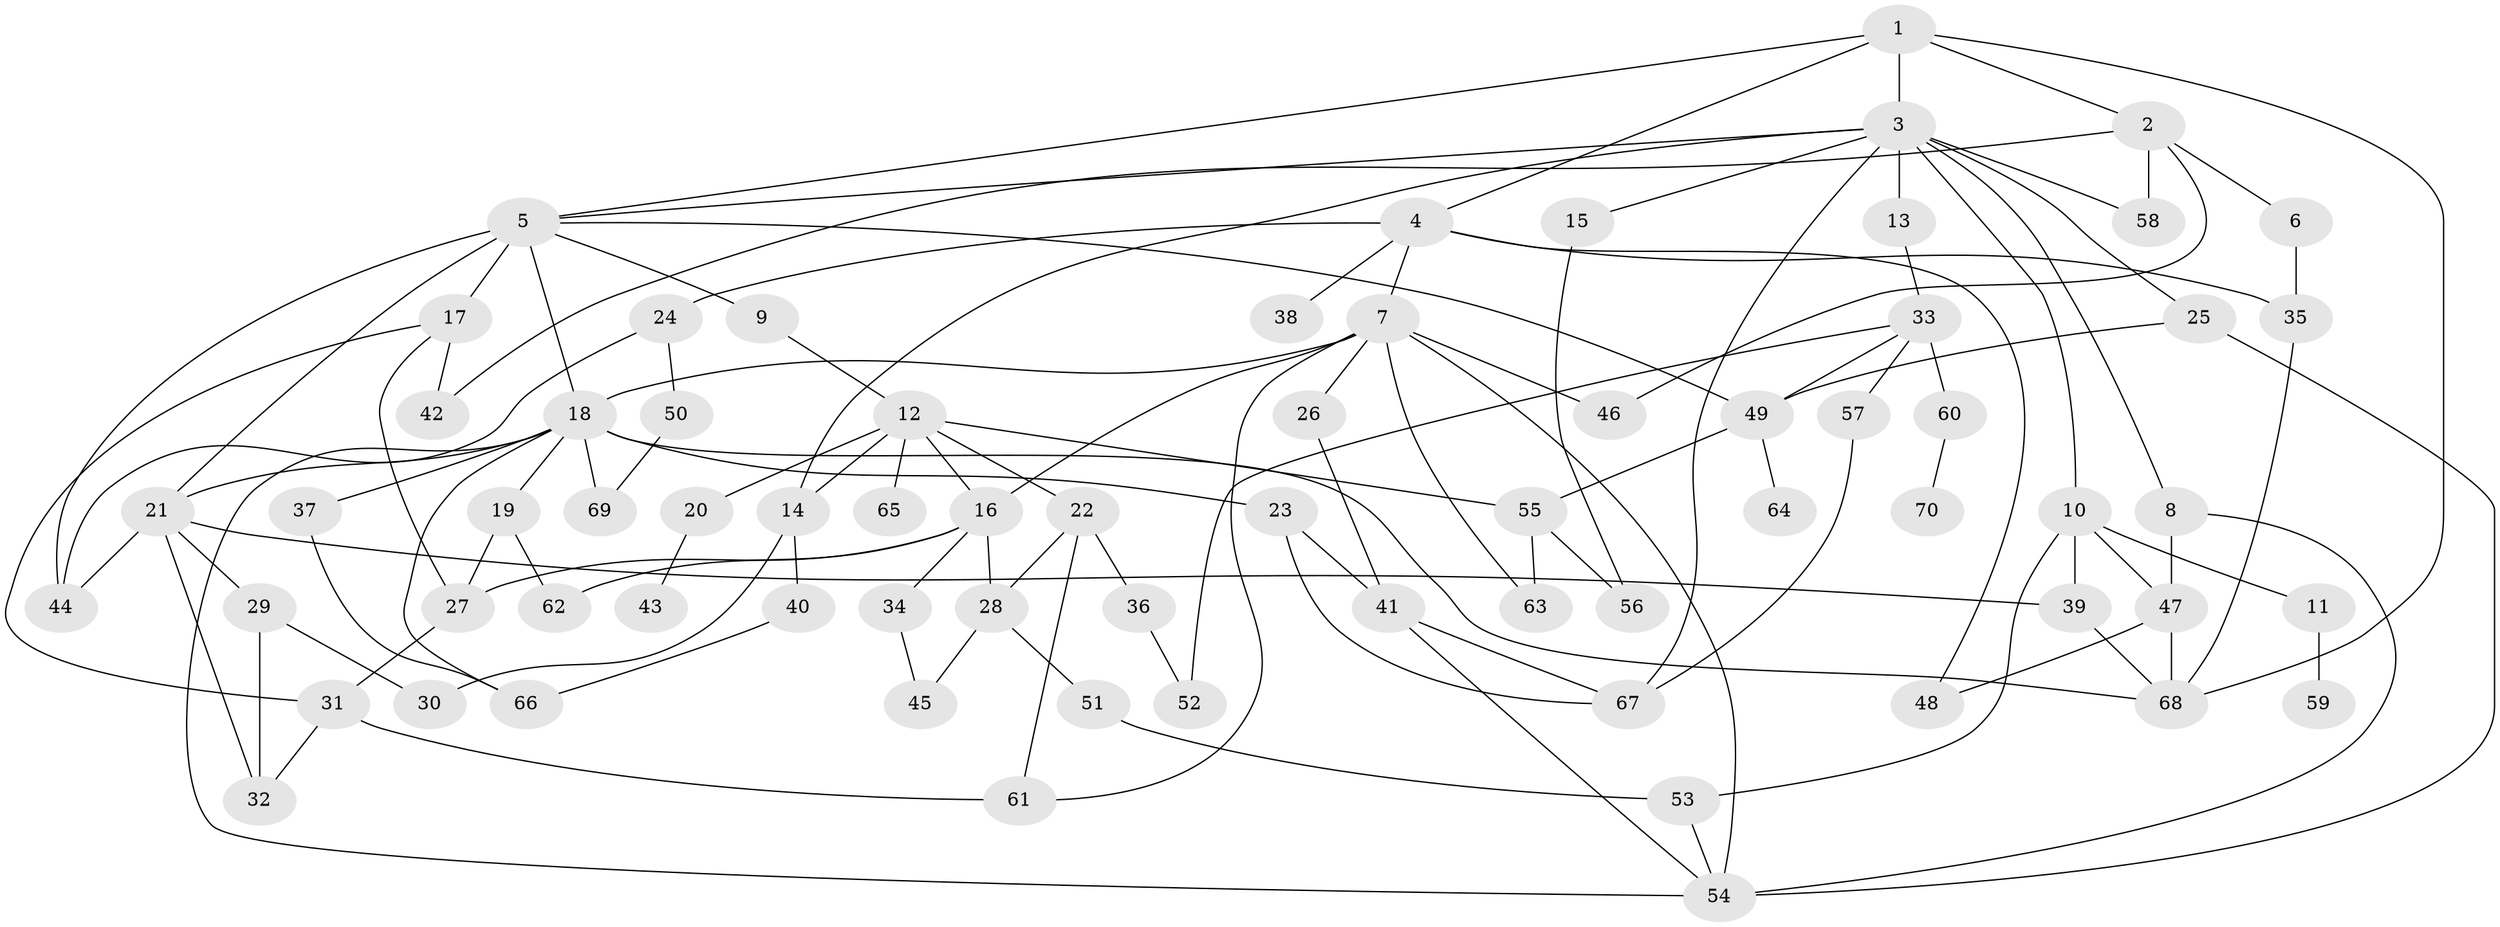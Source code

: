 // original degree distribution, {5: 0.06474820143884892, 11: 0.007194244604316547, 7: 0.014388489208633094, 2: 0.3597122302158273, 3: 0.18705035971223022, 8: 0.007194244604316547, 4: 0.1223021582733813, 10: 0.007194244604316547, 1: 0.2158273381294964, 6: 0.014388489208633094}
// Generated by graph-tools (version 1.1) at 2025/34/03/09/25 02:34:12]
// undirected, 70 vertices, 117 edges
graph export_dot {
graph [start="1"]
  node [color=gray90,style=filled];
  1;
  2;
  3;
  4;
  5;
  6;
  7;
  8;
  9;
  10;
  11;
  12;
  13;
  14;
  15;
  16;
  17;
  18;
  19;
  20;
  21;
  22;
  23;
  24;
  25;
  26;
  27;
  28;
  29;
  30;
  31;
  32;
  33;
  34;
  35;
  36;
  37;
  38;
  39;
  40;
  41;
  42;
  43;
  44;
  45;
  46;
  47;
  48;
  49;
  50;
  51;
  52;
  53;
  54;
  55;
  56;
  57;
  58;
  59;
  60;
  61;
  62;
  63;
  64;
  65;
  66;
  67;
  68;
  69;
  70;
  1 -- 2 [weight=1.0];
  1 -- 3 [weight=1.0];
  1 -- 4 [weight=1.0];
  1 -- 5 [weight=1.0];
  1 -- 68 [weight=1.0];
  2 -- 6 [weight=1.0];
  2 -- 42 [weight=1.0];
  2 -- 46 [weight=1.0];
  2 -- 58 [weight=1.0];
  3 -- 5 [weight=1.0];
  3 -- 8 [weight=1.0];
  3 -- 10 [weight=1.0];
  3 -- 13 [weight=1.0];
  3 -- 14 [weight=1.0];
  3 -- 15 [weight=1.0];
  3 -- 25 [weight=1.0];
  3 -- 58 [weight=1.0];
  3 -- 67 [weight=1.0];
  4 -- 7 [weight=1.0];
  4 -- 24 [weight=1.0];
  4 -- 35 [weight=1.0];
  4 -- 38 [weight=1.0];
  4 -- 48 [weight=1.0];
  5 -- 9 [weight=1.0];
  5 -- 17 [weight=3.0];
  5 -- 18 [weight=1.0];
  5 -- 21 [weight=1.0];
  5 -- 44 [weight=1.0];
  5 -- 49 [weight=1.0];
  6 -- 35 [weight=1.0];
  7 -- 16 [weight=1.0];
  7 -- 18 [weight=1.0];
  7 -- 26 [weight=1.0];
  7 -- 46 [weight=1.0];
  7 -- 54 [weight=1.0];
  7 -- 61 [weight=1.0];
  7 -- 63 [weight=1.0];
  8 -- 47 [weight=1.0];
  8 -- 54 [weight=1.0];
  9 -- 12 [weight=1.0];
  10 -- 11 [weight=1.0];
  10 -- 39 [weight=1.0];
  10 -- 47 [weight=1.0];
  10 -- 53 [weight=1.0];
  11 -- 59 [weight=1.0];
  12 -- 14 [weight=1.0];
  12 -- 16 [weight=1.0];
  12 -- 20 [weight=1.0];
  12 -- 22 [weight=1.0];
  12 -- 55 [weight=1.0];
  12 -- 65 [weight=1.0];
  13 -- 33 [weight=1.0];
  14 -- 30 [weight=1.0];
  14 -- 40 [weight=1.0];
  15 -- 56 [weight=1.0];
  16 -- 27 [weight=1.0];
  16 -- 28 [weight=1.0];
  16 -- 34 [weight=1.0];
  16 -- 62 [weight=1.0];
  17 -- 27 [weight=1.0];
  17 -- 31 [weight=1.0];
  17 -- 42 [weight=1.0];
  18 -- 19 [weight=1.0];
  18 -- 21 [weight=1.0];
  18 -- 23 [weight=1.0];
  18 -- 37 [weight=1.0];
  18 -- 54 [weight=1.0];
  18 -- 66 [weight=1.0];
  18 -- 68 [weight=1.0];
  18 -- 69 [weight=1.0];
  19 -- 27 [weight=2.0];
  19 -- 62 [weight=1.0];
  20 -- 43 [weight=1.0];
  21 -- 29 [weight=1.0];
  21 -- 32 [weight=1.0];
  21 -- 39 [weight=1.0];
  21 -- 44 [weight=1.0];
  22 -- 28 [weight=1.0];
  22 -- 36 [weight=1.0];
  22 -- 61 [weight=1.0];
  23 -- 41 [weight=1.0];
  23 -- 67 [weight=1.0];
  24 -- 44 [weight=1.0];
  24 -- 50 [weight=3.0];
  25 -- 49 [weight=1.0];
  25 -- 54 [weight=1.0];
  26 -- 41 [weight=1.0];
  27 -- 31 [weight=1.0];
  28 -- 45 [weight=1.0];
  28 -- 51 [weight=1.0];
  29 -- 30 [weight=1.0];
  29 -- 32 [weight=1.0];
  31 -- 32 [weight=1.0];
  31 -- 61 [weight=1.0];
  33 -- 49 [weight=1.0];
  33 -- 52 [weight=1.0];
  33 -- 57 [weight=1.0];
  33 -- 60 [weight=1.0];
  34 -- 45 [weight=1.0];
  35 -- 68 [weight=1.0];
  36 -- 52 [weight=1.0];
  37 -- 66 [weight=1.0];
  39 -- 68 [weight=1.0];
  40 -- 66 [weight=1.0];
  41 -- 54 [weight=1.0];
  41 -- 67 [weight=1.0];
  47 -- 48 [weight=1.0];
  47 -- 68 [weight=1.0];
  49 -- 55 [weight=1.0];
  49 -- 64 [weight=1.0];
  50 -- 69 [weight=1.0];
  51 -- 53 [weight=1.0];
  53 -- 54 [weight=1.0];
  55 -- 56 [weight=1.0];
  55 -- 63 [weight=1.0];
  57 -- 67 [weight=1.0];
  60 -- 70 [weight=1.0];
}

